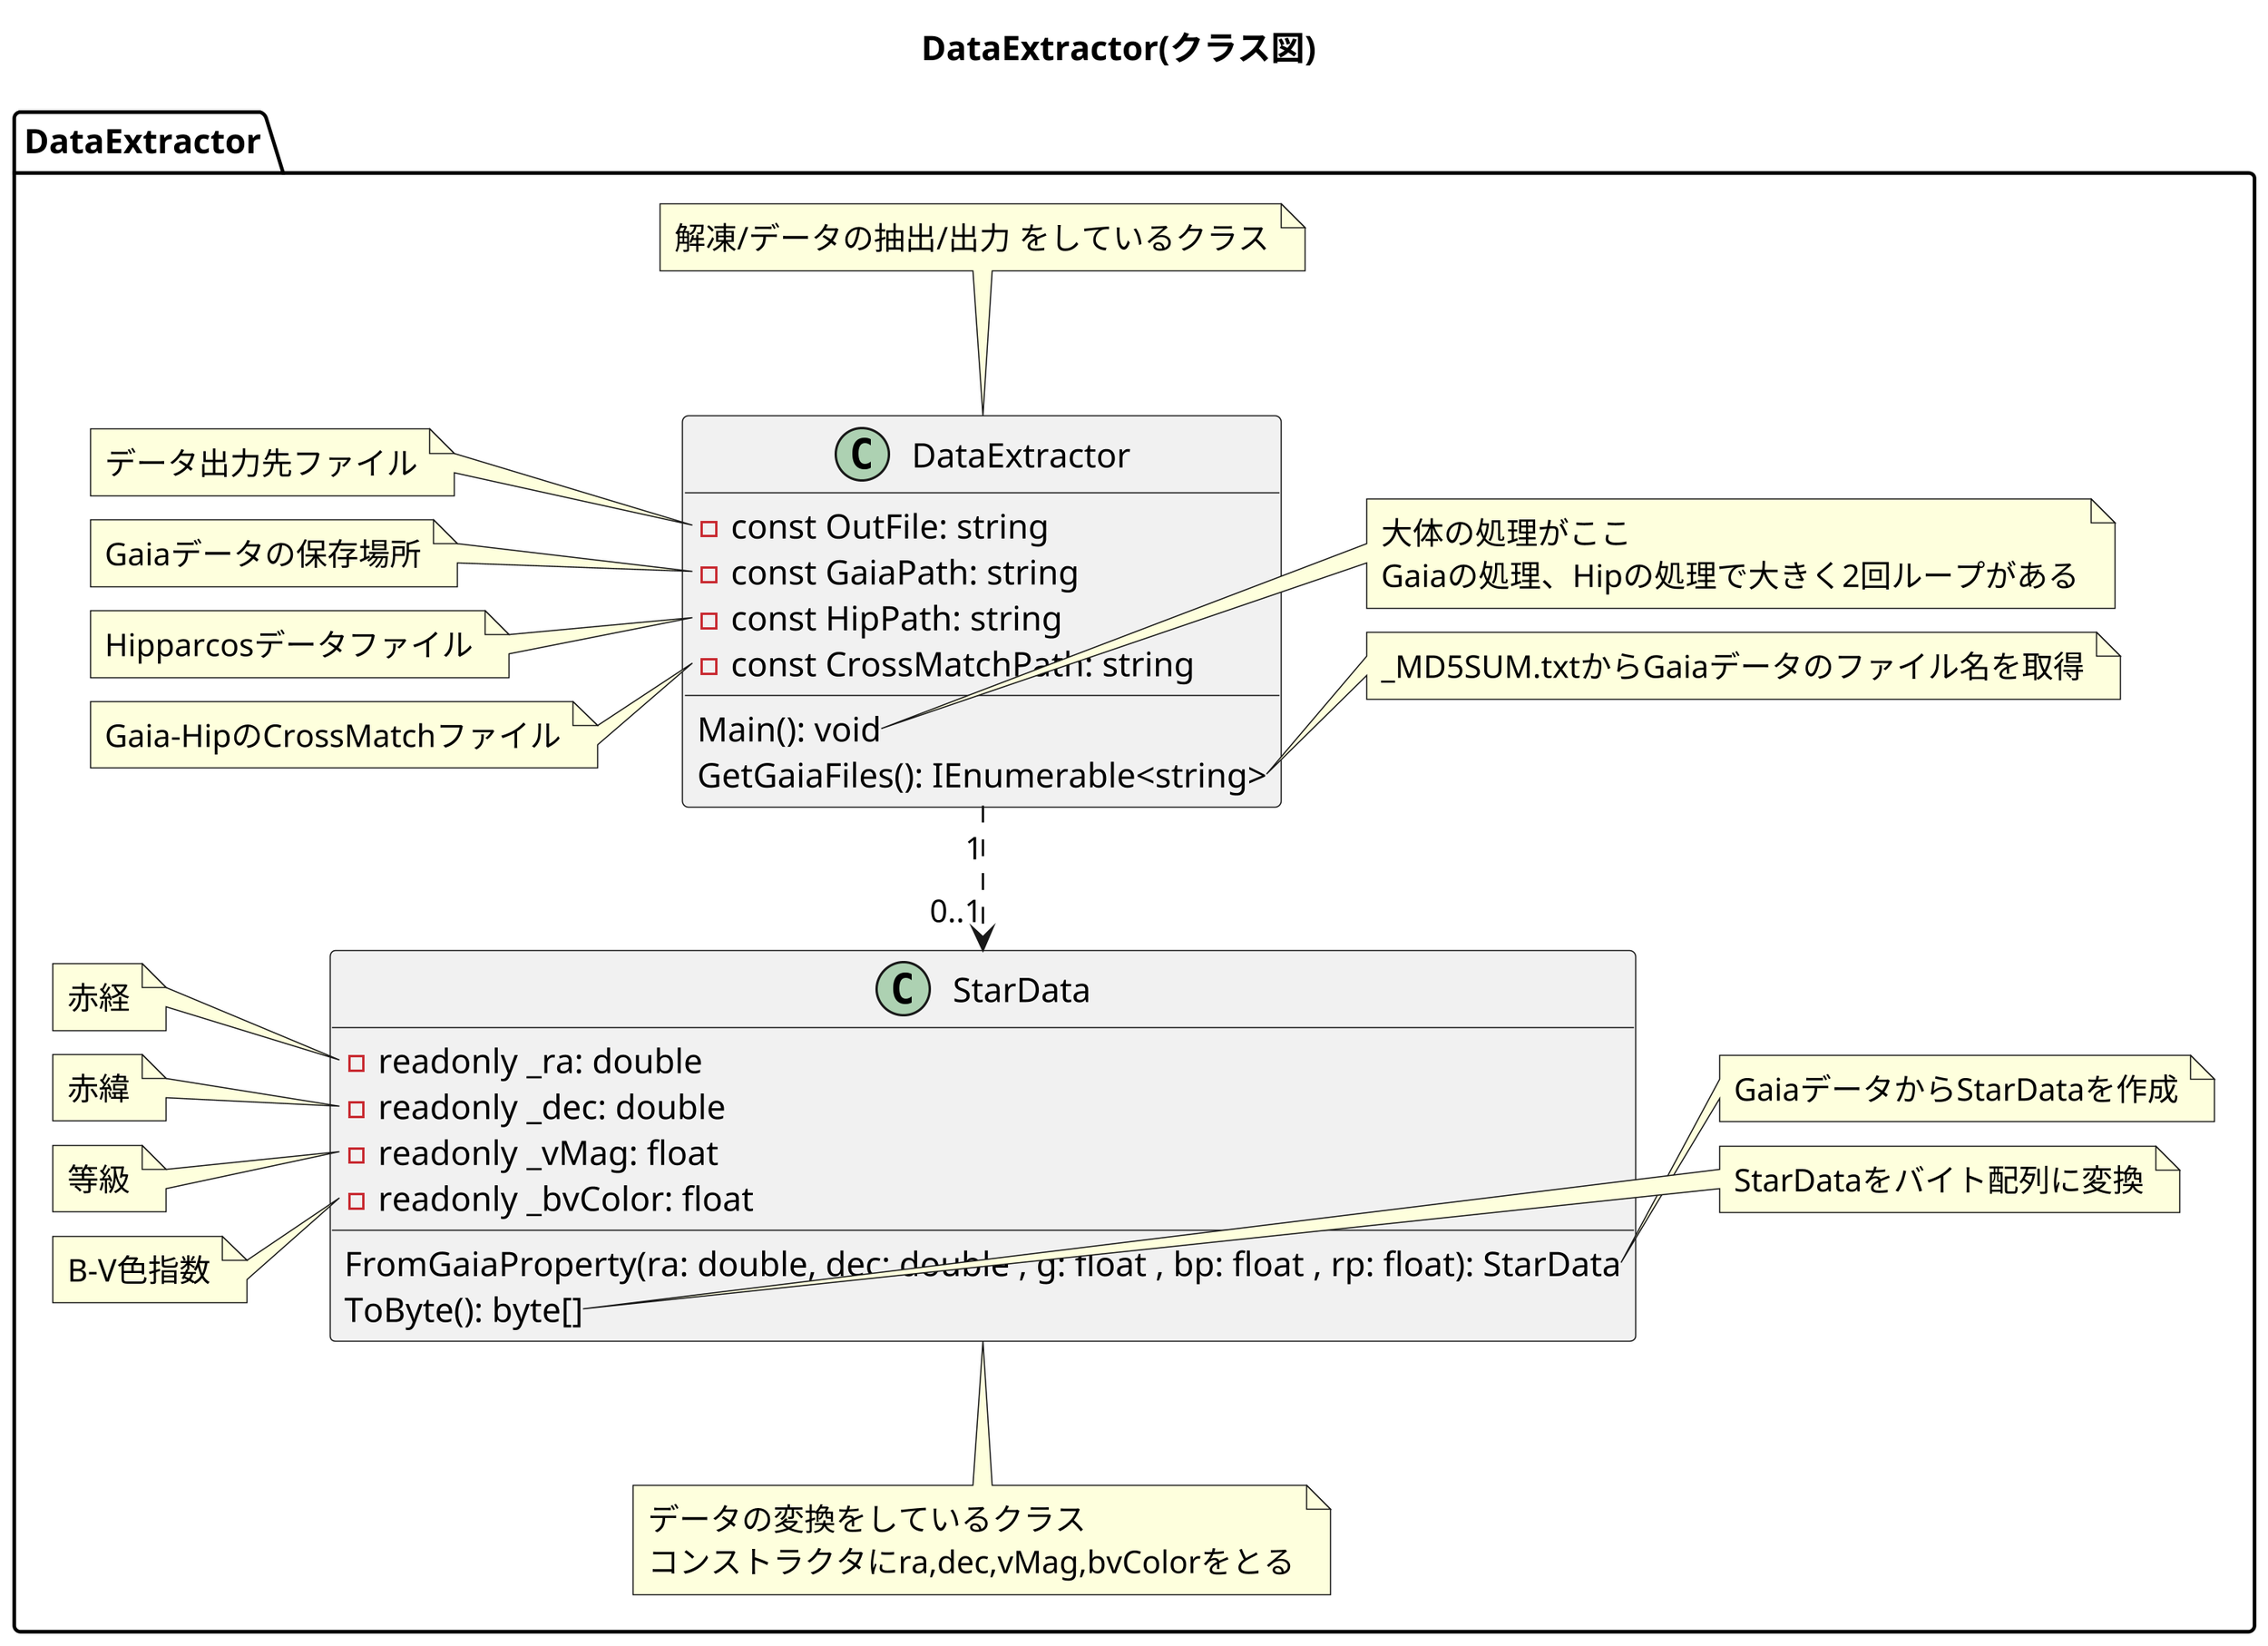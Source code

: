 @startuml DataExtractor_Class.png
skinparam dpi 300
title DataExtractor(クラス図)
namespace DataExtractor {
    class DataExtractor {
        - const OutFile: string
        - const GaiaPath: string
        - const HipPath: string
        - const CrossMatchPath: string

        Main(): void
        GetGaiaFiles(): IEnumerable<string>
    }
    class StarData {
        - readonly _ra: double
        - readonly _dec: double
        - readonly _vMag: float
        - readonly _bvColor: float

        FromGaiaProperty(ra: double, dec: double , g: float , bp: float , rp: float): StarData
        ToByte(): byte[]
    }

    DataExtractor "1" .down.> "0..1" StarData

    note top of DataExtractor
        解凍/データの抽出/出力 をしているクラス
    end note
    note left of DataExtractor::OutFile
        データ出力先ファイル
    end note
    note left of DataExtractor::GaiaPath
        Gaiaデータの保存場所
    end note
    note left of DataExtractor::HipPath
        Hipparcosデータファイル
    end note
    note left of DataExtractor::CrossMatchPath
        Gaia-HipのCrossMatchファイル
    end note
    note right of DataExtractor::Main
        大体の処理がここ
        Gaiaの処理、Hipの処理で大きく2回ループがある
    end note
    note right of DataExtractor::GetGaiaFiles
        _MD5SUM.txtからGaiaデータのファイル名を取得
    end note

    note bottom of StarData
        データの変換をしているクラス
        コンストラクタにra,dec,vMag,bvColorをとる
    end note
    note left of StarData::_ra
        赤経
    end note
    note left of StarData::_dec
        赤緯
    end note
    note left of StarData::_vMag
        等級
    end note
    note left of StarData::_bvColor
        B-V色指数
    end note
    note right of StarData::FromGaiaProperty
        GaiaデータからStarDataを作成
    end note
    note right of StarData::ToByte
        StarDataをバイト配列に変換
    end note
}
@enduml
@startuml DataExtractor_Activity.png
skinparam dpi 300
title DataExtractor(アクティビティ図)
|DataExtractor|
start
:開始;
:クロスマッチ情報を読み取り記録;
:Gaiaファイル名一覧を取得;
|DataExtractor|
while (それぞれのファイル名に対して)
    :Gaiaファイルを読み込み;
    while (全ての行に対して)
        :データ読み込み;
        |StarData|
        :B-V色指数を計算;
        :byte[]に変換;
        |DataExtractor|
        :ファイルに書き込み;
        if (クロスマッチに含まれているか?) then (yes)
            :読み込み済みとして記録;
        else (no)
        endif
    endwhile
endwhile
:Hipparcosデータ読み込み;
while (全ての行に対して)
    :データ読み込み;
    |StarData|
    :byte[]に変換;
    |DataExtractor|
    if (読み込み済みとして記録されているか?) then (no)
        :ファイルに書き込み;
    else (yes)
    endif
endwhile
:終了;
stop

@enduml